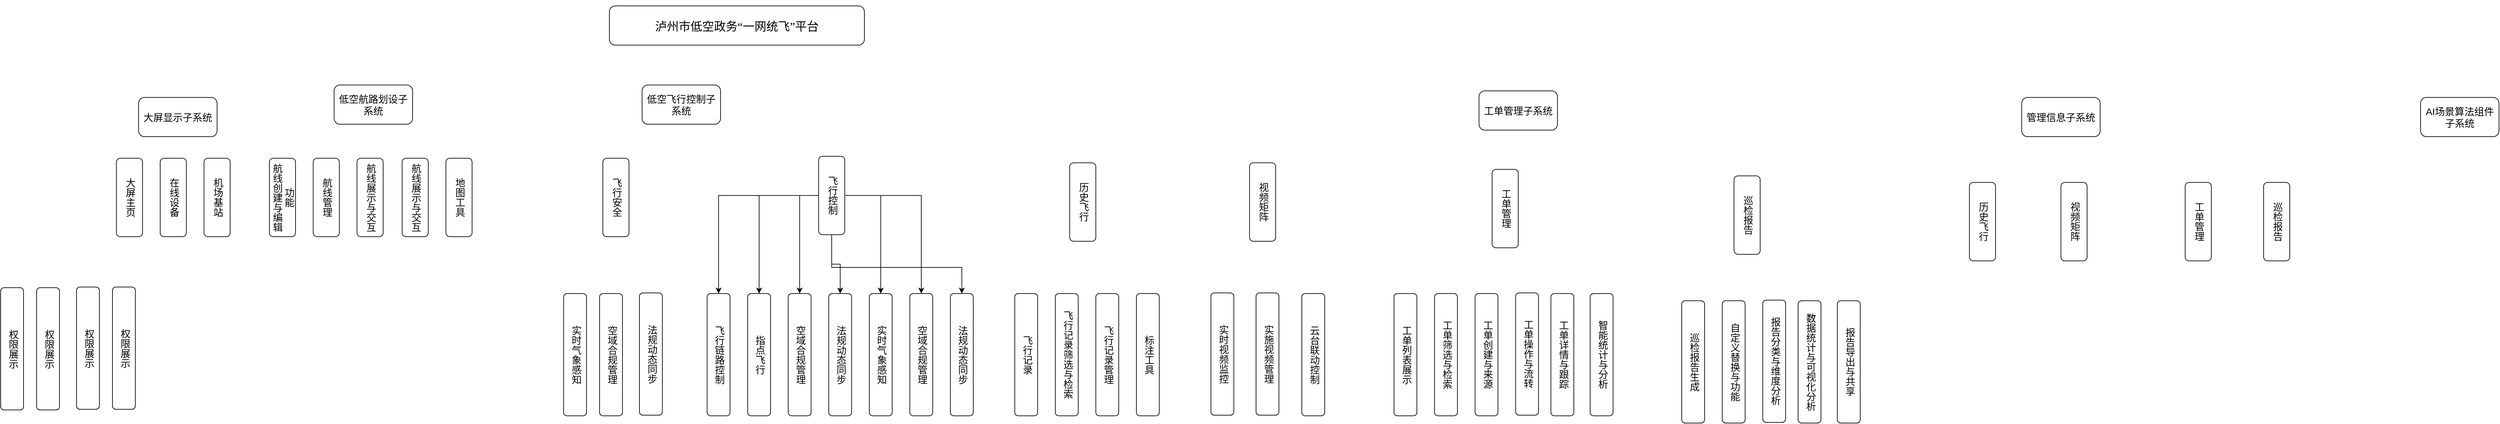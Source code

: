 <mxfile version="28.2.5">
  <diagram name="第 1 页" id="KLXsUkDyBYf1RGe1IkaH">
    <mxGraphModel dx="2440" dy="899" grid="1" gridSize="10" guides="1" tooltips="1" connect="1" arrows="1" fold="1" page="1" pageScale="1" pageWidth="827" pageHeight="1169" math="0" shadow="0">
      <root>
        <mxCell id="0" />
        <mxCell id="1" parent="0" />
        <mxCell id="CcnEAllUlsCNX368QIHx-1" value="&lt;p style=&quot;line-height: 35pt;&quot; align=&quot;center&quot; class=&quot;16&quot;&gt;&lt;span style=&quot;font-family: 方正小标宋简体;&quot;&gt;&lt;font style=&quot;font-size: 18px;&quot;&gt;&lt;font style=&quot;&quot; face=&quot;方正小标宋简体&quot;&gt;泸州市低空政务&lt;/font&gt;&lt;font style=&quot;&quot; face=&quot;方正小标宋简体&quot;&gt;“一网统飞”平台&lt;/font&gt;&lt;/font&gt;&lt;/span&gt;&lt;span style=&quot;mso-spacerun:&#39;yes&#39;;font-family:方正小标宋简体;mso-ascii-font-family:&#39;Times New Roman&#39;;&lt;br/&gt;mso-hansi-font-family:&#39;Times New Roman&#39;;mso-bidi-font-family:&#39;Times New Roman&#39;;font-size:24.0pt;&quot;&gt;&lt;/span&gt;&lt;/p&gt;" style="rounded=1;whiteSpace=wrap;html=1;" parent="1" vertex="1">
          <mxGeometry x="200" y="60" width="390" height="60" as="geometry" />
        </mxCell>
        <mxCell id="CcnEAllUlsCNX368QIHx-4" value="低空航路划设子系统" style="rounded=1;whiteSpace=wrap;html=1;fontSize=15;" parent="1" vertex="1">
          <mxGeometry x="-221" y="181" width="120" height="60" as="geometry" />
        </mxCell>
        <mxCell id="CcnEAllUlsCNX368QIHx-5" value="AI场景算法组件子系统" style="rounded=1;whiteSpace=wrap;html=1;fontSize=15;" parent="1" vertex="1">
          <mxGeometry x="2970" y="200" width="120" height="60" as="geometry" />
        </mxCell>
        <mxCell id="CcnEAllUlsCNX368QIHx-6" value="大屏显示子系统" style="rounded=1;whiteSpace=wrap;html=1;fontSize=15;" parent="1" vertex="1">
          <mxGeometry x="-520" y="200" width="120" height="60" as="geometry" />
        </mxCell>
        <mxCell id="CcnEAllUlsCNX368QIHx-8" value="管理信息子系统" style="rounded=1;whiteSpace=wrap;html=1;fontSize=15;" parent="1" vertex="1">
          <mxGeometry x="2360" y="200" width="120" height="60" as="geometry" />
        </mxCell>
        <mxCell id="CcnEAllUlsCNX368QIHx-9" value="工单管理子系统" style="rounded=1;whiteSpace=wrap;html=1;fontSize=15;" parent="1" vertex="1">
          <mxGeometry x="1530" y="190" width="120" height="60" as="geometry" />
        </mxCell>
        <mxCell id="CcnEAllUlsCNX368QIHx-10" value="低空飞行控制子系统" style="rounded=1;whiteSpace=wrap;html=1;fontSize=15;" parent="1" vertex="1">
          <mxGeometry x="250" y="181" width="120" height="60" as="geometry" />
        </mxCell>
        <mxCell id="CcnEAllUlsCNX368QIHx-11" value="大屏主页" style="rounded=1;whiteSpace=wrap;html=1;textDirection=vertical-lr;horizontal=1;fontSize=15;" parent="1" vertex="1">
          <mxGeometry x="-554" y="293" width="40" height="120" as="geometry" />
        </mxCell>
        <mxCell id="CcnEAllUlsCNX368QIHx-12" value="在线设备" style="rounded=1;whiteSpace=wrap;html=1;textDirection=vertical-lr;fontSize=15;" parent="1" vertex="1">
          <mxGeometry x="-487" y="293" width="40" height="120" as="geometry" />
        </mxCell>
        <mxCell id="CcnEAllUlsCNX368QIHx-13" value="机场基站" style="rounded=1;whiteSpace=wrap;html=1;textDirection=vertical-lr;fontSize=15;" parent="1" vertex="1">
          <mxGeometry x="-420" y="293" width="40" height="120" as="geometry" />
        </mxCell>
        <mxCell id="CcnEAllUlsCNX368QIHx-14" value="权限展示" style="rounded=1;whiteSpace=wrap;html=1;horizontal=1;textDirection=vertical-lr;fontSize=15;" parent="1" vertex="1">
          <mxGeometry x="-731" y="491" width="35" height="187" as="geometry" />
        </mxCell>
        <mxCell id="CcnEAllUlsCNX368QIHx-17" value="权限展示" style="rounded=1;whiteSpace=wrap;html=1;horizontal=1;textDirection=vertical-lr;fontSize=15;" parent="1" vertex="1">
          <mxGeometry x="-676" y="491" width="35" height="187" as="geometry" />
        </mxCell>
        <mxCell id="CcnEAllUlsCNX368QIHx-18" value="权限展示" style="rounded=1;whiteSpace=wrap;html=1;horizontal=1;textDirection=vertical-lr;fontSize=15;" parent="1" vertex="1">
          <mxGeometry x="-615" y="490" width="35" height="187" as="geometry" />
        </mxCell>
        <mxCell id="CcnEAllUlsCNX368QIHx-19" value="权限展示" style="rounded=1;whiteSpace=wrap;html=1;horizontal=1;textDirection=vertical-lr;fontSize=15;" parent="1" vertex="1">
          <mxGeometry x="-560" y="490" width="35" height="187" as="geometry" />
        </mxCell>
        <mxCell id="autR1kdCD4ZM4bkPJIN1-1" value="&lt;div data-page-id=&quot;Kqzgdmb4HoMSGUxfPz7cehnGnnb&quot; data-lark-html-role=&quot;root&quot; data-docx-has-block-data=&quot;false&quot;&gt;&lt;div class=&quot;old-record-id-Po8LdLrbCozgtJx34FqcgGBYnCf&quot;&gt;航线创建与编辑功能&lt;/div&gt;&lt;/div&gt;&lt;span data-lark-record-data=&quot;{&amp;quot;rootId&amp;quot;:&amp;quot;Kqzgdmb4HoMSGUxfPz7cehnGnnb&amp;quot;,&amp;quot;text&amp;quot;:{&amp;quot;initialAttributedTexts&amp;quot;:{&amp;quot;text&amp;quot;:{&amp;quot;0&amp;quot;:&amp;quot;航线创建与编辑功能&amp;quot;},&amp;quot;attribs&amp;quot;:{&amp;quot;0&amp;quot;:&amp;quot;*0*1+9&amp;quot;}},&amp;quot;apool&amp;quot;:{&amp;quot;numToAttrib&amp;quot;:{&amp;quot;0&amp;quot;:[&amp;quot;author&amp;quot;,&amp;quot;7065221839563358211&amp;quot;],&amp;quot;1&amp;quot;:[&amp;quot;bold&amp;quot;,&amp;quot;true&amp;quot;]},&amp;quot;nextNum&amp;quot;:2}},&amp;quot;type&amp;quot;:&amp;quot;text&amp;quot;,&amp;quot;referenceRecordMap&amp;quot;:{},&amp;quot;extra&amp;quot;:{&amp;quot;channel&amp;quot;:&amp;quot;saas&amp;quot;,&amp;quot;isEqualBlockSelection&amp;quot;:false,&amp;quot;pasteRandomId&amp;quot;:&amp;quot;1cc6d812-0947-45a8-a9b1-f2f0e86f2138&amp;quot;,&amp;quot;mention_page_title&amp;quot;:{},&amp;quot;external_mention_url&amp;quot;:{}},&amp;quot;isKeepQuoteContainer&amp;quot;:false,&amp;quot;isFromCode&amp;quot;:false,&amp;quot;selection&amp;quot;:[{&amp;quot;id&amp;quot;:120,&amp;quot;type&amp;quot;:&amp;quot;text&amp;quot;,&amp;quot;selection&amp;quot;:{&amp;quot;start&amp;quot;:2,&amp;quot;end&amp;quot;:11},&amp;quot;recordId&amp;quot;:&amp;quot;Po8LdLrbCozgtJx34FqcgGBYnCf&amp;quot;}],&amp;quot;payloadMap&amp;quot;:{},&amp;quot;isCut&amp;quot;:false}&quot; data-lark-record-format=&quot;docx/text&quot; class=&quot;lark-record-clipboard&quot;&gt;&lt;/span&gt;" style="rounded=1;whiteSpace=wrap;html=1;textDirection=vertical-lr;horizontal=1;fontStyle=0;align=center;verticalAlign=middle;fontSize=15;" parent="1" vertex="1">
          <mxGeometry x="-320" y="293" width="40" height="120" as="geometry" />
        </mxCell>
        <mxCell id="autR1kdCD4ZM4bkPJIN1-2" value="&lt;div data-page-id=&quot;Kqzgdmb4HoMSGUxfPz7cehnGnnb&quot; data-lark-html-role=&quot;root&quot; data-docx-has-block-data=&quot;false&quot;&gt;&lt;div class=&quot;old-record-id-TfkDdrhNBo0OolxgG6KcHpkzn7e&quot;&gt;航线管理&lt;/div&gt;&lt;/div&gt;&lt;span data-lark-record-data=&quot;{&amp;quot;rootId&amp;quot;:&amp;quot;Kqzgdmb4HoMSGUxfPz7cehnGnnb&amp;quot;,&amp;quot;text&amp;quot;:{&amp;quot;initialAttributedTexts&amp;quot;:{&amp;quot;text&amp;quot;:{&amp;quot;0&amp;quot;:&amp;quot;航线管理&amp;quot;},&amp;quot;attribs&amp;quot;:{&amp;quot;0&amp;quot;:&amp;quot;*0*1+4&amp;quot;}},&amp;quot;apool&amp;quot;:{&amp;quot;numToAttrib&amp;quot;:{&amp;quot;0&amp;quot;:[&amp;quot;author&amp;quot;,&amp;quot;7065221839563358211&amp;quot;],&amp;quot;1&amp;quot;:[&amp;quot;bold&amp;quot;,&amp;quot;true&amp;quot;]},&amp;quot;nextNum&amp;quot;:2}},&amp;quot;type&amp;quot;:&amp;quot;text&amp;quot;,&amp;quot;referenceRecordMap&amp;quot;:{},&amp;quot;extra&amp;quot;:{&amp;quot;channel&amp;quot;:&amp;quot;saas&amp;quot;,&amp;quot;isEqualBlockSelection&amp;quot;:false,&amp;quot;pasteRandomId&amp;quot;:&amp;quot;c4b3756e-fced-46c2-a57d-2c074daa4cf0&amp;quot;,&amp;quot;mention_page_title&amp;quot;:{},&amp;quot;external_mention_url&amp;quot;:{}},&amp;quot;isKeepQuoteContainer&amp;quot;:false,&amp;quot;isFromCode&amp;quot;:false,&amp;quot;selection&amp;quot;:[{&amp;quot;id&amp;quot;:124,&amp;quot;type&amp;quot;:&amp;quot;text&amp;quot;,&amp;quot;selection&amp;quot;:{&amp;quot;start&amp;quot;:2,&amp;quot;end&amp;quot;:6},&amp;quot;recordId&amp;quot;:&amp;quot;TfkDdrhNBo0OolxgG6KcHpkzn7e&amp;quot;}],&amp;quot;payloadMap&amp;quot;:{},&amp;quot;isCut&amp;quot;:false}&quot; data-lark-record-format=&quot;docx/text&quot; class=&quot;lark-record-clipboard&quot;&gt;&lt;/span&gt;" style="rounded=1;whiteSpace=wrap;html=1;textDirection=vertical-lr;fontStyle=0;align=center;verticalAlign=middle;fontSize=15;" parent="1" vertex="1">
          <mxGeometry x="-253" y="293" width="40" height="120" as="geometry" />
        </mxCell>
        <mxCell id="autR1kdCD4ZM4bkPJIN1-3" value="&lt;div data-page-id=&quot;Kqzgdmb4HoMSGUxfPz7cehnGnnb&quot; data-lark-html-role=&quot;root&quot; data-docx-has-block-data=&quot;false&quot;&gt;&lt;div class=&quot;old-record-id-TAzedYTR2oLAXGxL9yZcuPr9nnh&quot;&gt;航线展示与交互&lt;/div&gt;&lt;/div&gt;&lt;span data-lark-record-data=&quot;{&amp;quot;rootId&amp;quot;:&amp;quot;Kqzgdmb4HoMSGUxfPz7cehnGnnb&amp;quot;,&amp;quot;text&amp;quot;:{&amp;quot;initialAttributedTexts&amp;quot;:{&amp;quot;text&amp;quot;:{&amp;quot;0&amp;quot;:&amp;quot;航线展示与交互&amp;quot;},&amp;quot;attribs&amp;quot;:{&amp;quot;0&amp;quot;:&amp;quot;*0*1+7&amp;quot;}},&amp;quot;apool&amp;quot;:{&amp;quot;numToAttrib&amp;quot;:{&amp;quot;0&amp;quot;:[&amp;quot;author&amp;quot;,&amp;quot;7065221839563358211&amp;quot;],&amp;quot;1&amp;quot;:[&amp;quot;bold&amp;quot;,&amp;quot;true&amp;quot;]},&amp;quot;nextNum&amp;quot;:2}},&amp;quot;type&amp;quot;:&amp;quot;text&amp;quot;,&amp;quot;referenceRecordMap&amp;quot;:{},&amp;quot;extra&amp;quot;:{&amp;quot;channel&amp;quot;:&amp;quot;saas&amp;quot;,&amp;quot;isEqualBlockSelection&amp;quot;:false,&amp;quot;pasteRandomId&amp;quot;:&amp;quot;98eb259d-1737-4a3c-9f6b-d7a9e5ee8864&amp;quot;,&amp;quot;mention_page_title&amp;quot;:{},&amp;quot;external_mention_url&amp;quot;:{}},&amp;quot;isKeepQuoteContainer&amp;quot;:false,&amp;quot;isFromCode&amp;quot;:false,&amp;quot;selection&amp;quot;:[{&amp;quot;id&amp;quot;:127,&amp;quot;type&amp;quot;:&amp;quot;text&amp;quot;,&amp;quot;selection&amp;quot;:{&amp;quot;start&amp;quot;:2,&amp;quot;end&amp;quot;:9},&amp;quot;recordId&amp;quot;:&amp;quot;TAzedYTR2oLAXGxL9yZcuPr9nnh&amp;quot;}],&amp;quot;payloadMap&amp;quot;:{},&amp;quot;isCut&amp;quot;:false}&quot; data-lark-record-format=&quot;docx/text&quot; class=&quot;lark-record-clipboard&quot;&gt;&lt;/span&gt;" style="rounded=1;whiteSpace=wrap;html=1;textDirection=vertical-lr;fontStyle=0;align=center;verticalAlign=middle;fontSize=15;" parent="1" vertex="1">
          <mxGeometry x="-186" y="293" width="40" height="120" as="geometry" />
        </mxCell>
        <mxCell id="autR1kdCD4ZM4bkPJIN1-4" value="&lt;div data-page-id=&quot;Kqzgdmb4HoMSGUxfPz7cehnGnnb&quot; data-lark-html-role=&quot;root&quot; data-docx-has-block-data=&quot;false&quot;&gt;&lt;div class=&quot;old-record-id-TAzedYTR2oLAXGxL9yZcuPr9nnh&quot;&gt;航线展示与交互&lt;/div&gt;&lt;/div&gt;&lt;span data-lark-record-data=&quot;{&amp;quot;rootId&amp;quot;:&amp;quot;Kqzgdmb4HoMSGUxfPz7cehnGnnb&amp;quot;,&amp;quot;text&amp;quot;:{&amp;quot;initialAttributedTexts&amp;quot;:{&amp;quot;text&amp;quot;:{&amp;quot;0&amp;quot;:&amp;quot;航线展示与交互&amp;quot;},&amp;quot;attribs&amp;quot;:{&amp;quot;0&amp;quot;:&amp;quot;*0*1+7&amp;quot;}},&amp;quot;apool&amp;quot;:{&amp;quot;numToAttrib&amp;quot;:{&amp;quot;0&amp;quot;:[&amp;quot;author&amp;quot;,&amp;quot;7065221839563358211&amp;quot;],&amp;quot;1&amp;quot;:[&amp;quot;bold&amp;quot;,&amp;quot;true&amp;quot;]},&amp;quot;nextNum&amp;quot;:2}},&amp;quot;type&amp;quot;:&amp;quot;text&amp;quot;,&amp;quot;referenceRecordMap&amp;quot;:{},&amp;quot;extra&amp;quot;:{&amp;quot;channel&amp;quot;:&amp;quot;saas&amp;quot;,&amp;quot;isEqualBlockSelection&amp;quot;:false,&amp;quot;pasteRandomId&amp;quot;:&amp;quot;98eb259d-1737-4a3c-9f6b-d7a9e5ee8864&amp;quot;,&amp;quot;mention_page_title&amp;quot;:{},&amp;quot;external_mention_url&amp;quot;:{}},&amp;quot;isKeepQuoteContainer&amp;quot;:false,&amp;quot;isFromCode&amp;quot;:false,&amp;quot;selection&amp;quot;:[{&amp;quot;id&amp;quot;:127,&amp;quot;type&amp;quot;:&amp;quot;text&amp;quot;,&amp;quot;selection&amp;quot;:{&amp;quot;start&amp;quot;:2,&amp;quot;end&amp;quot;:9},&amp;quot;recordId&amp;quot;:&amp;quot;TAzedYTR2oLAXGxL9yZcuPr9nnh&amp;quot;}],&amp;quot;payloadMap&amp;quot;:{},&amp;quot;isCut&amp;quot;:false}&quot; data-lark-record-format=&quot;docx/text&quot; class=&quot;lark-record-clipboard&quot;&gt;&lt;/span&gt;" style="rounded=1;whiteSpace=wrap;html=1;textDirection=vertical-lr;fontStyle=0;align=center;verticalAlign=middle;fontSize=15;" parent="1" vertex="1">
          <mxGeometry x="-117" y="293" width="40" height="120" as="geometry" />
        </mxCell>
        <mxCell id="autR1kdCD4ZM4bkPJIN1-5" value="&lt;div data-page-id=&quot;Kqzgdmb4HoMSGUxfPz7cehnGnnb&quot; data-lark-html-role=&quot;root&quot; data-docx-has-block-data=&quot;false&quot;&gt;&lt;div class=&quot;old-record-id-TfkDdrhNBo0OolxgG6KcHpkzn7e&quot;&gt;地图工具&lt;/div&gt;&lt;/div&gt;&lt;span data-lark-record-data=&quot;{&amp;quot;rootId&amp;quot;:&amp;quot;Kqzgdmb4HoMSGUxfPz7cehnGnnb&amp;quot;,&amp;quot;text&amp;quot;:{&amp;quot;initialAttributedTexts&amp;quot;:{&amp;quot;text&amp;quot;:{&amp;quot;0&amp;quot;:&amp;quot;航线管理&amp;quot;},&amp;quot;attribs&amp;quot;:{&amp;quot;0&amp;quot;:&amp;quot;*0*1+4&amp;quot;}},&amp;quot;apool&amp;quot;:{&amp;quot;numToAttrib&amp;quot;:{&amp;quot;0&amp;quot;:[&amp;quot;author&amp;quot;,&amp;quot;7065221839563358211&amp;quot;],&amp;quot;1&amp;quot;:[&amp;quot;bold&amp;quot;,&amp;quot;true&amp;quot;]},&amp;quot;nextNum&amp;quot;:2}},&amp;quot;type&amp;quot;:&amp;quot;text&amp;quot;,&amp;quot;referenceRecordMap&amp;quot;:{},&amp;quot;extra&amp;quot;:{&amp;quot;channel&amp;quot;:&amp;quot;saas&amp;quot;,&amp;quot;isEqualBlockSelection&amp;quot;:false,&amp;quot;pasteRandomId&amp;quot;:&amp;quot;c4b3756e-fced-46c2-a57d-2c074daa4cf0&amp;quot;,&amp;quot;mention_page_title&amp;quot;:{},&amp;quot;external_mention_url&amp;quot;:{}},&amp;quot;isKeepQuoteContainer&amp;quot;:false,&amp;quot;isFromCode&amp;quot;:false,&amp;quot;selection&amp;quot;:[{&amp;quot;id&amp;quot;:124,&amp;quot;type&amp;quot;:&amp;quot;text&amp;quot;,&amp;quot;selection&amp;quot;:{&amp;quot;start&amp;quot;:2,&amp;quot;end&amp;quot;:6},&amp;quot;recordId&amp;quot;:&amp;quot;TfkDdrhNBo0OolxgG6KcHpkzn7e&amp;quot;}],&amp;quot;payloadMap&amp;quot;:{},&amp;quot;isCut&amp;quot;:false}&quot; data-lark-record-format=&quot;docx/text&quot; class=&quot;lark-record-clipboard&quot;&gt;&lt;/span&gt;" style="rounded=1;whiteSpace=wrap;html=1;textDirection=vertical-lr;fontStyle=0;align=center;verticalAlign=middle;fontSize=15;" parent="1" vertex="1">
          <mxGeometry x="-50" y="293" width="40" height="120" as="geometry" />
        </mxCell>
        <mxCell id="autR1kdCD4ZM4bkPJIN1-6" value="&lt;div data-page-id=&quot;Kqzgdmb4HoMSGUxfPz7cehnGnnb&quot; data-lark-html-role=&quot;root&quot; data-docx-has-block-data=&quot;false&quot;&gt;&lt;div class=&quot;old-record-id-Po8LdLrbCozgtJx34FqcgGBYnCf&quot;&gt;飞行安全&lt;/div&gt;&lt;/div&gt;&lt;span data-lark-record-data=&quot;{&amp;quot;rootId&amp;quot;:&amp;quot;Kqzgdmb4HoMSGUxfPz7cehnGnnb&amp;quot;,&amp;quot;text&amp;quot;:{&amp;quot;initialAttributedTexts&amp;quot;:{&amp;quot;text&amp;quot;:{&amp;quot;0&amp;quot;:&amp;quot;航线创建与编辑功能&amp;quot;},&amp;quot;attribs&amp;quot;:{&amp;quot;0&amp;quot;:&amp;quot;*0*1+9&amp;quot;}},&amp;quot;apool&amp;quot;:{&amp;quot;numToAttrib&amp;quot;:{&amp;quot;0&amp;quot;:[&amp;quot;author&amp;quot;,&amp;quot;7065221839563358211&amp;quot;],&amp;quot;1&amp;quot;:[&amp;quot;bold&amp;quot;,&amp;quot;true&amp;quot;]},&amp;quot;nextNum&amp;quot;:2}},&amp;quot;type&amp;quot;:&amp;quot;text&amp;quot;,&amp;quot;referenceRecordMap&amp;quot;:{},&amp;quot;extra&amp;quot;:{&amp;quot;channel&amp;quot;:&amp;quot;saas&amp;quot;,&amp;quot;isEqualBlockSelection&amp;quot;:false,&amp;quot;pasteRandomId&amp;quot;:&amp;quot;1cc6d812-0947-45a8-a9b1-f2f0e86f2138&amp;quot;,&amp;quot;mention_page_title&amp;quot;:{},&amp;quot;external_mention_url&amp;quot;:{}},&amp;quot;isKeepQuoteContainer&amp;quot;:false,&amp;quot;isFromCode&amp;quot;:false,&amp;quot;selection&amp;quot;:[{&amp;quot;id&amp;quot;:120,&amp;quot;type&amp;quot;:&amp;quot;text&amp;quot;,&amp;quot;selection&amp;quot;:{&amp;quot;start&amp;quot;:2,&amp;quot;end&amp;quot;:11},&amp;quot;recordId&amp;quot;:&amp;quot;Po8LdLrbCozgtJx34FqcgGBYnCf&amp;quot;}],&amp;quot;payloadMap&amp;quot;:{},&amp;quot;isCut&amp;quot;:false}&quot; data-lark-record-format=&quot;docx/text&quot; class=&quot;lark-record-clipboard&quot;&gt;&lt;/span&gt;" style="rounded=1;whiteSpace=wrap;html=1;textDirection=vertical-lr;horizontal=1;fontStyle=0;align=center;verticalAlign=middle;fontSize=15;" parent="1" vertex="1">
          <mxGeometry x="190" y="293" width="40" height="120" as="geometry" />
        </mxCell>
        <mxCell id="Ach8vEFusjCiu4SRnwiI-1" style="edgeStyle=orthogonalEdgeStyle;rounded=0;orthogonalLoop=1;jettySize=auto;html=1;entryX=0.5;entryY=0;entryDx=0;entryDy=0;fontSize=15;" edge="1" parent="1" source="autR1kdCD4ZM4bkPJIN1-7" target="autR1kdCD4ZM4bkPJIN1-14">
          <mxGeometry relative="1" as="geometry" />
        </mxCell>
        <mxCell id="Ach8vEFusjCiu4SRnwiI-2" style="edgeStyle=orthogonalEdgeStyle;rounded=0;orthogonalLoop=1;jettySize=auto;html=1;entryX=0.5;entryY=0;entryDx=0;entryDy=0;fontSize=15;" edge="1" parent="1" source="autR1kdCD4ZM4bkPJIN1-7" target="autR1kdCD4ZM4bkPJIN1-15">
          <mxGeometry relative="1" as="geometry" />
        </mxCell>
        <mxCell id="Ach8vEFusjCiu4SRnwiI-3" style="edgeStyle=orthogonalEdgeStyle;rounded=0;orthogonalLoop=1;jettySize=auto;html=1;entryX=0.5;entryY=0;entryDx=0;entryDy=0;fontSize=15;" edge="1" parent="1" source="autR1kdCD4ZM4bkPJIN1-7" target="autR1kdCD4ZM4bkPJIN1-16">
          <mxGeometry relative="1" as="geometry" />
        </mxCell>
        <mxCell id="Ach8vEFusjCiu4SRnwiI-4" style="edgeStyle=orthogonalEdgeStyle;rounded=0;orthogonalLoop=1;jettySize=auto;html=1;fontSize=15;" edge="1" parent="1" source="autR1kdCD4ZM4bkPJIN1-7" target="autR1kdCD4ZM4bkPJIN1-17">
          <mxGeometry relative="1" as="geometry" />
        </mxCell>
        <mxCell id="Ach8vEFusjCiu4SRnwiI-5" style="edgeStyle=orthogonalEdgeStyle;rounded=0;orthogonalLoop=1;jettySize=auto;html=1;fontSize=15;" edge="1" parent="1" source="autR1kdCD4ZM4bkPJIN1-7" target="autR1kdCD4ZM4bkPJIN1-18">
          <mxGeometry relative="1" as="geometry" />
        </mxCell>
        <mxCell id="Ach8vEFusjCiu4SRnwiI-6" style="edgeStyle=orthogonalEdgeStyle;rounded=0;orthogonalLoop=1;jettySize=auto;html=1;entryX=0.5;entryY=0;entryDx=0;entryDy=0;fontSize=15;" edge="1" parent="1" source="autR1kdCD4ZM4bkPJIN1-7" target="autR1kdCD4ZM4bkPJIN1-19">
          <mxGeometry relative="1" as="geometry" />
        </mxCell>
        <mxCell id="Ach8vEFusjCiu4SRnwiI-7" style="edgeStyle=orthogonalEdgeStyle;rounded=0;orthogonalLoop=1;jettySize=auto;html=1;entryX=0.5;entryY=0;entryDx=0;entryDy=0;fontSize=15;" edge="1" parent="1" target="autR1kdCD4ZM4bkPJIN1-20">
          <mxGeometry relative="1" as="geometry">
            <mxPoint x="540" y="410" as="sourcePoint" />
            <Array as="points">
              <mxPoint x="540" y="460" />
              <mxPoint x="739" y="460" />
            </Array>
          </mxGeometry>
        </mxCell>
        <mxCell id="autR1kdCD4ZM4bkPJIN1-7" value="&lt;div data-page-id=&quot;Kqzgdmb4HoMSGUxfPz7cehnGnnb&quot; data-lark-html-role=&quot;root&quot; data-docx-has-block-data=&quot;false&quot;&gt;&lt;div class=&quot;old-record-id-TfkDdrhNBo0OolxgG6KcHpkzn7e&quot;&gt;飞行控制&lt;/div&gt;&lt;/div&gt;&lt;span data-lark-record-data=&quot;{&amp;quot;rootId&amp;quot;:&amp;quot;Kqzgdmb4HoMSGUxfPz7cehnGnnb&amp;quot;,&amp;quot;text&amp;quot;:{&amp;quot;initialAttributedTexts&amp;quot;:{&amp;quot;text&amp;quot;:{&amp;quot;0&amp;quot;:&amp;quot;航线管理&amp;quot;},&amp;quot;attribs&amp;quot;:{&amp;quot;0&amp;quot;:&amp;quot;*0*1+4&amp;quot;}},&amp;quot;apool&amp;quot;:{&amp;quot;numToAttrib&amp;quot;:{&amp;quot;0&amp;quot;:[&amp;quot;author&amp;quot;,&amp;quot;7065221839563358211&amp;quot;],&amp;quot;1&amp;quot;:[&amp;quot;bold&amp;quot;,&amp;quot;true&amp;quot;]},&amp;quot;nextNum&amp;quot;:2}},&amp;quot;type&amp;quot;:&amp;quot;text&amp;quot;,&amp;quot;referenceRecordMap&amp;quot;:{},&amp;quot;extra&amp;quot;:{&amp;quot;channel&amp;quot;:&amp;quot;saas&amp;quot;,&amp;quot;isEqualBlockSelection&amp;quot;:false,&amp;quot;pasteRandomId&amp;quot;:&amp;quot;c4b3756e-fced-46c2-a57d-2c074daa4cf0&amp;quot;,&amp;quot;mention_page_title&amp;quot;:{},&amp;quot;external_mention_url&amp;quot;:{}},&amp;quot;isKeepQuoteContainer&amp;quot;:false,&amp;quot;isFromCode&amp;quot;:false,&amp;quot;selection&amp;quot;:[{&amp;quot;id&amp;quot;:124,&amp;quot;type&amp;quot;:&amp;quot;text&amp;quot;,&amp;quot;selection&amp;quot;:{&amp;quot;start&amp;quot;:2,&amp;quot;end&amp;quot;:6},&amp;quot;recordId&amp;quot;:&amp;quot;TfkDdrhNBo0OolxgG6KcHpkzn7e&amp;quot;}],&amp;quot;payloadMap&amp;quot;:{},&amp;quot;isCut&amp;quot;:false}&quot; data-lark-record-format=&quot;docx/text&quot; class=&quot;lark-record-clipboard&quot;&gt;&lt;/span&gt;" style="rounded=1;whiteSpace=wrap;html=1;textDirection=vertical-lr;fontStyle=0;align=center;verticalAlign=middle;fontSize=15;" parent="1" vertex="1">
          <mxGeometry x="520" y="290" width="40" height="120" as="geometry" />
        </mxCell>
        <mxCell id="autR1kdCD4ZM4bkPJIN1-8" value="&lt;div data-page-id=&quot;Kqzgdmb4HoMSGUxfPz7cehnGnnb&quot; data-lark-html-role=&quot;root&quot; data-docx-has-block-data=&quot;false&quot;&gt;&lt;div class=&quot;old-record-id-TAzedYTR2oLAXGxL9yZcuPr9nnh&quot;&gt;历史飞行&lt;/div&gt;&lt;/div&gt;&lt;span data-lark-record-data=&quot;{&amp;quot;rootId&amp;quot;:&amp;quot;Kqzgdmb4HoMSGUxfPz7cehnGnnb&amp;quot;,&amp;quot;text&amp;quot;:{&amp;quot;initialAttributedTexts&amp;quot;:{&amp;quot;text&amp;quot;:{&amp;quot;0&amp;quot;:&amp;quot;航线展示与交互&amp;quot;},&amp;quot;attribs&amp;quot;:{&amp;quot;0&amp;quot;:&amp;quot;*0*1+7&amp;quot;}},&amp;quot;apool&amp;quot;:{&amp;quot;numToAttrib&amp;quot;:{&amp;quot;0&amp;quot;:[&amp;quot;author&amp;quot;,&amp;quot;7065221839563358211&amp;quot;],&amp;quot;1&amp;quot;:[&amp;quot;bold&amp;quot;,&amp;quot;true&amp;quot;]},&amp;quot;nextNum&amp;quot;:2}},&amp;quot;type&amp;quot;:&amp;quot;text&amp;quot;,&amp;quot;referenceRecordMap&amp;quot;:{},&amp;quot;extra&amp;quot;:{&amp;quot;channel&amp;quot;:&amp;quot;saas&amp;quot;,&amp;quot;isEqualBlockSelection&amp;quot;:false,&amp;quot;pasteRandomId&amp;quot;:&amp;quot;98eb259d-1737-4a3c-9f6b-d7a9e5ee8864&amp;quot;,&amp;quot;mention_page_title&amp;quot;:{},&amp;quot;external_mention_url&amp;quot;:{}},&amp;quot;isKeepQuoteContainer&amp;quot;:false,&amp;quot;isFromCode&amp;quot;:false,&amp;quot;selection&amp;quot;:[{&amp;quot;id&amp;quot;:127,&amp;quot;type&amp;quot;:&amp;quot;text&amp;quot;,&amp;quot;selection&amp;quot;:{&amp;quot;start&amp;quot;:2,&amp;quot;end&amp;quot;:9},&amp;quot;recordId&amp;quot;:&amp;quot;TAzedYTR2oLAXGxL9yZcuPr9nnh&amp;quot;}],&amp;quot;payloadMap&amp;quot;:{},&amp;quot;isCut&amp;quot;:false}&quot; data-lark-record-format=&quot;docx/text&quot; class=&quot;lark-record-clipboard&quot;&gt;&lt;/span&gt;" style="rounded=1;whiteSpace=wrap;html=1;textDirection=vertical-lr;fontStyle=0;align=center;verticalAlign=middle;fontSize=15;" parent="1" vertex="1">
          <mxGeometry x="904" y="300" width="40" height="120" as="geometry" />
        </mxCell>
        <mxCell id="autR1kdCD4ZM4bkPJIN1-9" value="&lt;div data-page-id=&quot;Kqzgdmb4HoMSGUxfPz7cehnGnnb&quot; data-lark-html-role=&quot;root&quot; data-docx-has-block-data=&quot;false&quot;&gt;&lt;div class=&quot;old-record-id-TAzedYTR2oLAXGxL9yZcuPr9nnh&quot;&gt;视频矩阵&lt;/div&gt;&lt;/div&gt;&lt;span data-lark-record-data=&quot;{&amp;quot;rootId&amp;quot;:&amp;quot;Kqzgdmb4HoMSGUxfPz7cehnGnnb&amp;quot;,&amp;quot;text&amp;quot;:{&amp;quot;initialAttributedTexts&amp;quot;:{&amp;quot;text&amp;quot;:{&amp;quot;0&amp;quot;:&amp;quot;航线展示与交互&amp;quot;},&amp;quot;attribs&amp;quot;:{&amp;quot;0&amp;quot;:&amp;quot;*0*1+7&amp;quot;}},&amp;quot;apool&amp;quot;:{&amp;quot;numToAttrib&amp;quot;:{&amp;quot;0&amp;quot;:[&amp;quot;author&amp;quot;,&amp;quot;7065221839563358211&amp;quot;],&amp;quot;1&amp;quot;:[&amp;quot;bold&amp;quot;,&amp;quot;true&amp;quot;]},&amp;quot;nextNum&amp;quot;:2}},&amp;quot;type&amp;quot;:&amp;quot;text&amp;quot;,&amp;quot;referenceRecordMap&amp;quot;:{},&amp;quot;extra&amp;quot;:{&amp;quot;channel&amp;quot;:&amp;quot;saas&amp;quot;,&amp;quot;isEqualBlockSelection&amp;quot;:false,&amp;quot;pasteRandomId&amp;quot;:&amp;quot;98eb259d-1737-4a3c-9f6b-d7a9e5ee8864&amp;quot;,&amp;quot;mention_page_title&amp;quot;:{},&amp;quot;external_mention_url&amp;quot;:{}},&amp;quot;isKeepQuoteContainer&amp;quot;:false,&amp;quot;isFromCode&amp;quot;:false,&amp;quot;selection&amp;quot;:[{&amp;quot;id&amp;quot;:127,&amp;quot;type&amp;quot;:&amp;quot;text&amp;quot;,&amp;quot;selection&amp;quot;:{&amp;quot;start&amp;quot;:2,&amp;quot;end&amp;quot;:9},&amp;quot;recordId&amp;quot;:&amp;quot;TAzedYTR2oLAXGxL9yZcuPr9nnh&amp;quot;}],&amp;quot;payloadMap&amp;quot;:{},&amp;quot;isCut&amp;quot;:false}&quot; data-lark-record-format=&quot;docx/text&quot; class=&quot;lark-record-clipboard&quot;&gt;&lt;/span&gt;" style="rounded=1;whiteSpace=wrap;html=1;textDirection=vertical-lr;fontStyle=0;align=center;verticalAlign=middle;fontSize=15;" parent="1" vertex="1">
          <mxGeometry x="1179" y="300" width="40" height="120" as="geometry" />
        </mxCell>
        <mxCell id="autR1kdCD4ZM4bkPJIN1-11" value="实时气象感知" style="rounded=1;whiteSpace=wrap;html=1;horizontal=1;textDirection=vertical-lr;fontSize=15;" parent="1" vertex="1">
          <mxGeometry x="130" y="500" width="35" height="187" as="geometry" />
        </mxCell>
        <mxCell id="autR1kdCD4ZM4bkPJIN1-12" value="空域合规管理" style="rounded=1;whiteSpace=wrap;html=1;horizontal=1;textDirection=vertical-lr;fontSize=15;" parent="1" vertex="1">
          <mxGeometry x="185" y="500" width="35" height="187" as="geometry" />
        </mxCell>
        <mxCell id="autR1kdCD4ZM4bkPJIN1-13" value="法规动态同步" style="rounded=1;whiteSpace=wrap;html=1;horizontal=1;textDirection=vertical-lr;fontSize=15;" parent="1" vertex="1">
          <mxGeometry x="246" y="499" width="35" height="187" as="geometry" />
        </mxCell>
        <mxCell id="autR1kdCD4ZM4bkPJIN1-14" value="飞行链路控制" style="rounded=1;whiteSpace=wrap;html=1;horizontal=1;textDirection=vertical-lr;fontSize=15;" parent="1" vertex="1">
          <mxGeometry x="349.5" y="500" width="35" height="187" as="geometry" />
        </mxCell>
        <mxCell id="autR1kdCD4ZM4bkPJIN1-15" value="指点飞行" style="rounded=1;whiteSpace=wrap;html=1;horizontal=1;textDirection=vertical-lr;fontSize=15;" parent="1" vertex="1">
          <mxGeometry x="411.5" y="500" width="35" height="187" as="geometry" />
        </mxCell>
        <mxCell id="autR1kdCD4ZM4bkPJIN1-16" value="空域合规管理" style="rounded=1;whiteSpace=wrap;html=1;horizontal=1;textDirection=vertical-lr;fontSize=15;" parent="1" vertex="1">
          <mxGeometry x="473.5" y="500" width="35" height="187" as="geometry" />
        </mxCell>
        <mxCell id="autR1kdCD4ZM4bkPJIN1-17" value="法规动态同步" style="rounded=1;whiteSpace=wrap;html=1;horizontal=1;textDirection=vertical-lr;fontSize=15;" parent="1" vertex="1">
          <mxGeometry x="535.5" y="500" width="35" height="187" as="geometry" />
        </mxCell>
        <mxCell id="autR1kdCD4ZM4bkPJIN1-18" value="实时气象感知" style="rounded=1;whiteSpace=wrap;html=1;horizontal=1;textDirection=vertical-lr;fontSize=15;" parent="1" vertex="1">
          <mxGeometry x="597.5" y="500" width="35" height="187" as="geometry" />
        </mxCell>
        <mxCell id="autR1kdCD4ZM4bkPJIN1-19" value="空域合规管理" style="rounded=1;whiteSpace=wrap;html=1;horizontal=1;textDirection=vertical-lr;fontSize=15;" parent="1" vertex="1">
          <mxGeometry x="659.5" y="500" width="35" height="187" as="geometry" />
        </mxCell>
        <mxCell id="autR1kdCD4ZM4bkPJIN1-20" value="法规动态同步" style="rounded=1;whiteSpace=wrap;html=1;horizontal=1;textDirection=vertical-lr;fontSize=15;" parent="1" vertex="1">
          <mxGeometry x="721.5" y="500" width="35" height="187" as="geometry" />
        </mxCell>
        <mxCell id="Ach8vEFusjCiu4SRnwiI-8" value="飞行记录" style="rounded=1;whiteSpace=wrap;html=1;horizontal=1;textDirection=vertical-lr;fontSize=15;" vertex="1" parent="1">
          <mxGeometry x="820" y="500" width="35" height="187" as="geometry" />
        </mxCell>
        <mxCell id="Ach8vEFusjCiu4SRnwiI-9" value="飞行记录筛选与检索" style="rounded=1;whiteSpace=wrap;html=1;horizontal=1;textDirection=vertical-lr;fontSize=15;" vertex="1" parent="1">
          <mxGeometry x="882" y="500" width="35" height="187" as="geometry" />
        </mxCell>
        <mxCell id="Ach8vEFusjCiu4SRnwiI-10" value="飞行记录管理" style="rounded=1;whiteSpace=wrap;html=1;horizontal=1;textDirection=vertical-lr;fontSize=15;" vertex="1" parent="1">
          <mxGeometry x="944" y="500" width="35" height="187" as="geometry" />
        </mxCell>
        <mxCell id="Ach8vEFusjCiu4SRnwiI-11" value="标注工具" style="rounded=1;whiteSpace=wrap;html=1;horizontal=1;textDirection=vertical-lr;fontSize=15;" vertex="1" parent="1">
          <mxGeometry x="1006" y="500" width="35" height="187" as="geometry" />
        </mxCell>
        <mxCell id="Ach8vEFusjCiu4SRnwiI-12" value="实时视频监控" style="rounded=1;whiteSpace=wrap;html=1;horizontal=1;textDirection=vertical-lr;fontSize=15;" vertex="1" parent="1">
          <mxGeometry x="1120" y="499" width="35" height="187" as="geometry" />
        </mxCell>
        <mxCell id="Ach8vEFusjCiu4SRnwiI-13" value="实施视频管理" style="rounded=1;whiteSpace=wrap;html=1;horizontal=1;textDirection=vertical-lr;fontSize=15;" vertex="1" parent="1">
          <mxGeometry x="1189" y="499" width="35" height="187" as="geometry" />
        </mxCell>
        <mxCell id="Ach8vEFusjCiu4SRnwiI-14" value="云台联动控制" style="rounded=1;whiteSpace=wrap;html=1;horizontal=1;textDirection=vertical-lr;fontSize=15;" vertex="1" parent="1">
          <mxGeometry x="1259" y="500" width="35" height="187" as="geometry" />
        </mxCell>
        <mxCell id="Ach8vEFusjCiu4SRnwiI-15" value="工单管理" style="rounded=1;whiteSpace=wrap;html=1;textDirection=vertical-lr;fontStyle=0;align=center;verticalAlign=middle;fontSize=15;" vertex="1" parent="1">
          <mxGeometry x="1550" y="310" width="40" height="120" as="geometry" />
        </mxCell>
        <mxCell id="Ach8vEFusjCiu4SRnwiI-16" value="&lt;div data-page-id=&quot;Kqzgdmb4HoMSGUxfPz7cehnGnnb&quot; data-lark-html-role=&quot;root&quot; data-docx-has-block-data=&quot;false&quot;&gt;&lt;div class=&quot;old-record-id-TAzedYTR2oLAXGxL9yZcuPr9nnh&quot;&gt;巡检报告&lt;/div&gt;&lt;/div&gt;&lt;span data-lark-record-data=&quot;{&amp;quot;rootId&amp;quot;:&amp;quot;Kqzgdmb4HoMSGUxfPz7cehnGnnb&amp;quot;,&amp;quot;text&amp;quot;:{&amp;quot;initialAttributedTexts&amp;quot;:{&amp;quot;text&amp;quot;:{&amp;quot;0&amp;quot;:&amp;quot;航线展示与交互&amp;quot;},&amp;quot;attribs&amp;quot;:{&amp;quot;0&amp;quot;:&amp;quot;*0*1+7&amp;quot;}},&amp;quot;apool&amp;quot;:{&amp;quot;numToAttrib&amp;quot;:{&amp;quot;0&amp;quot;:[&amp;quot;author&amp;quot;,&amp;quot;7065221839563358211&amp;quot;],&amp;quot;1&amp;quot;:[&amp;quot;bold&amp;quot;,&amp;quot;true&amp;quot;]},&amp;quot;nextNum&amp;quot;:2}},&amp;quot;type&amp;quot;:&amp;quot;text&amp;quot;,&amp;quot;referenceRecordMap&amp;quot;:{},&amp;quot;extra&amp;quot;:{&amp;quot;channel&amp;quot;:&amp;quot;saas&amp;quot;,&amp;quot;isEqualBlockSelection&amp;quot;:false,&amp;quot;pasteRandomId&amp;quot;:&amp;quot;98eb259d-1737-4a3c-9f6b-d7a9e5ee8864&amp;quot;,&amp;quot;mention_page_title&amp;quot;:{},&amp;quot;external_mention_url&amp;quot;:{}},&amp;quot;isKeepQuoteContainer&amp;quot;:false,&amp;quot;isFromCode&amp;quot;:false,&amp;quot;selection&amp;quot;:[{&amp;quot;id&amp;quot;:127,&amp;quot;type&amp;quot;:&amp;quot;text&amp;quot;,&amp;quot;selection&amp;quot;:{&amp;quot;start&amp;quot;:2,&amp;quot;end&amp;quot;:9},&amp;quot;recordId&amp;quot;:&amp;quot;TAzedYTR2oLAXGxL9yZcuPr9nnh&amp;quot;}],&amp;quot;payloadMap&amp;quot;:{},&amp;quot;isCut&amp;quot;:false}&quot; data-lark-record-format=&quot;docx/text&quot; class=&quot;lark-record-clipboard&quot;&gt;&lt;/span&gt;" style="rounded=1;whiteSpace=wrap;html=1;textDirection=vertical-lr;fontStyle=0;align=center;verticalAlign=middle;fontSize=15;" vertex="1" parent="1">
          <mxGeometry x="1920" y="320" width="40" height="120" as="geometry" />
        </mxCell>
        <mxCell id="Ach8vEFusjCiu4SRnwiI-17" value="工单列表展示" style="rounded=1;whiteSpace=wrap;html=1;horizontal=1;textDirection=vertical-lr;fontSize=15;" vertex="1" parent="1">
          <mxGeometry x="1400" y="500" width="35" height="187" as="geometry" />
        </mxCell>
        <mxCell id="Ach8vEFusjCiu4SRnwiI-18" value="工单筛选与检索" style="rounded=1;whiteSpace=wrap;html=1;horizontal=1;textDirection=vertical-lr;fontSize=15;" vertex="1" parent="1">
          <mxGeometry x="1462" y="500" width="35" height="187" as="geometry" />
        </mxCell>
        <mxCell id="Ach8vEFusjCiu4SRnwiI-19" value="工单创建与来源" style="rounded=1;whiteSpace=wrap;html=1;horizontal=1;textDirection=vertical-lr;fontSize=15;" vertex="1" parent="1">
          <mxGeometry x="1524" y="500" width="35" height="187" as="geometry" />
        </mxCell>
        <mxCell id="Ach8vEFusjCiu4SRnwiI-20" value="工单操作与流转" style="rounded=1;whiteSpace=wrap;html=1;horizontal=1;textDirection=vertical-lr;fontSize=15;" vertex="1" parent="1">
          <mxGeometry x="1586" y="499" width="35" height="187" as="geometry" />
        </mxCell>
        <mxCell id="Ach8vEFusjCiu4SRnwiI-21" value="工单详情与跟踪" style="rounded=1;whiteSpace=wrap;html=1;horizontal=1;textDirection=vertical-lr;fontSize=15;" vertex="1" parent="1">
          <mxGeometry x="1640" y="500" width="35" height="187" as="geometry" />
        </mxCell>
        <mxCell id="Ach8vEFusjCiu4SRnwiI-22" value="智能统计与分析" style="rounded=1;whiteSpace=wrap;html=1;horizontal=1;textDirection=vertical-lr;fontSize=15;" vertex="1" parent="1">
          <mxGeometry x="1700" y="500" width="35" height="187" as="geometry" />
        </mxCell>
        <mxCell id="Ach8vEFusjCiu4SRnwiI-23" value="巡检报告生成" style="rounded=1;whiteSpace=wrap;html=1;horizontal=1;textDirection=vertical-lr;fontSize=15;" vertex="1" parent="1">
          <mxGeometry x="1840" y="511" width="35" height="187" as="geometry" />
        </mxCell>
        <mxCell id="Ach8vEFusjCiu4SRnwiI-24" value="自定义替换与功能" style="rounded=1;whiteSpace=wrap;html=1;horizontal=1;textDirection=vertical-lr;fontSize=15;" vertex="1" parent="1">
          <mxGeometry x="1902" y="511" width="35" height="187" as="geometry" />
        </mxCell>
        <mxCell id="Ach8vEFusjCiu4SRnwiI-25" value="报告分类与维度分析" style="rounded=1;whiteSpace=wrap;html=1;horizontal=1;textDirection=vertical-lr;fontSize=15;" vertex="1" parent="1">
          <mxGeometry x="1964" y="510" width="35" height="187" as="geometry" />
        </mxCell>
        <mxCell id="Ach8vEFusjCiu4SRnwiI-26" value="数据统计与可视化分析" style="rounded=1;whiteSpace=wrap;html=1;horizontal=1;textDirection=vertical-lr;fontSize=15;" vertex="1" parent="1">
          <mxGeometry x="2018" y="511" width="35" height="187" as="geometry" />
        </mxCell>
        <mxCell id="Ach8vEFusjCiu4SRnwiI-27" value="报告导出与共享" style="rounded=1;whiteSpace=wrap;html=1;horizontal=1;textDirection=vertical-lr;fontSize=15;" vertex="1" parent="1">
          <mxGeometry x="2078" y="511" width="35" height="187" as="geometry" />
        </mxCell>
        <mxCell id="Ach8vEFusjCiu4SRnwiI-28" value="&lt;div data-page-id=&quot;Kqzgdmb4HoMSGUxfPz7cehnGnnb&quot; data-lark-html-role=&quot;root&quot; data-docx-has-block-data=&quot;false&quot;&gt;&lt;div class=&quot;old-record-id-TAzedYTR2oLAXGxL9yZcuPr9nnh&quot;&gt;历史飞行&lt;/div&gt;&lt;/div&gt;&lt;span data-lark-record-data=&quot;{&amp;quot;rootId&amp;quot;:&amp;quot;Kqzgdmb4HoMSGUxfPz7cehnGnnb&amp;quot;,&amp;quot;text&amp;quot;:{&amp;quot;initialAttributedTexts&amp;quot;:{&amp;quot;text&amp;quot;:{&amp;quot;0&amp;quot;:&amp;quot;航线展示与交互&amp;quot;},&amp;quot;attribs&amp;quot;:{&amp;quot;0&amp;quot;:&amp;quot;*0*1+7&amp;quot;}},&amp;quot;apool&amp;quot;:{&amp;quot;numToAttrib&amp;quot;:{&amp;quot;0&amp;quot;:[&amp;quot;author&amp;quot;,&amp;quot;7065221839563358211&amp;quot;],&amp;quot;1&amp;quot;:[&amp;quot;bold&amp;quot;,&amp;quot;true&amp;quot;]},&amp;quot;nextNum&amp;quot;:2}},&amp;quot;type&amp;quot;:&amp;quot;text&amp;quot;,&amp;quot;referenceRecordMap&amp;quot;:{},&amp;quot;extra&amp;quot;:{&amp;quot;channel&amp;quot;:&amp;quot;saas&amp;quot;,&amp;quot;isEqualBlockSelection&amp;quot;:false,&amp;quot;pasteRandomId&amp;quot;:&amp;quot;98eb259d-1737-4a3c-9f6b-d7a9e5ee8864&amp;quot;,&amp;quot;mention_page_title&amp;quot;:{},&amp;quot;external_mention_url&amp;quot;:{}},&amp;quot;isKeepQuoteContainer&amp;quot;:false,&amp;quot;isFromCode&amp;quot;:false,&amp;quot;selection&amp;quot;:[{&amp;quot;id&amp;quot;:127,&amp;quot;type&amp;quot;:&amp;quot;text&amp;quot;,&amp;quot;selection&amp;quot;:{&amp;quot;start&amp;quot;:2,&amp;quot;end&amp;quot;:9},&amp;quot;recordId&amp;quot;:&amp;quot;TAzedYTR2oLAXGxL9yZcuPr9nnh&amp;quot;}],&amp;quot;payloadMap&amp;quot;:{},&amp;quot;isCut&amp;quot;:false}&quot; data-lark-record-format=&quot;docx/text&quot; class=&quot;lark-record-clipboard&quot;&gt;&lt;/span&gt;" style="rounded=1;whiteSpace=wrap;html=1;textDirection=vertical-lr;fontStyle=0;align=center;verticalAlign=middle;fontSize=15;" vertex="1" parent="1">
          <mxGeometry x="2280" y="330" width="40" height="120" as="geometry" />
        </mxCell>
        <mxCell id="Ach8vEFusjCiu4SRnwiI-29" value="&lt;div data-page-id=&quot;Kqzgdmb4HoMSGUxfPz7cehnGnnb&quot; data-lark-html-role=&quot;root&quot; data-docx-has-block-data=&quot;false&quot;&gt;&lt;div class=&quot;old-record-id-TAzedYTR2oLAXGxL9yZcuPr9nnh&quot;&gt;视频矩阵&lt;/div&gt;&lt;/div&gt;&lt;span data-lark-record-data=&quot;{&amp;quot;rootId&amp;quot;:&amp;quot;Kqzgdmb4HoMSGUxfPz7cehnGnnb&amp;quot;,&amp;quot;text&amp;quot;:{&amp;quot;initialAttributedTexts&amp;quot;:{&amp;quot;text&amp;quot;:{&amp;quot;0&amp;quot;:&amp;quot;航线展示与交互&amp;quot;},&amp;quot;attribs&amp;quot;:{&amp;quot;0&amp;quot;:&amp;quot;*0*1+7&amp;quot;}},&amp;quot;apool&amp;quot;:{&amp;quot;numToAttrib&amp;quot;:{&amp;quot;0&amp;quot;:[&amp;quot;author&amp;quot;,&amp;quot;7065221839563358211&amp;quot;],&amp;quot;1&amp;quot;:[&amp;quot;bold&amp;quot;,&amp;quot;true&amp;quot;]},&amp;quot;nextNum&amp;quot;:2}},&amp;quot;type&amp;quot;:&amp;quot;text&amp;quot;,&amp;quot;referenceRecordMap&amp;quot;:{},&amp;quot;extra&amp;quot;:{&amp;quot;channel&amp;quot;:&amp;quot;saas&amp;quot;,&amp;quot;isEqualBlockSelection&amp;quot;:false,&amp;quot;pasteRandomId&amp;quot;:&amp;quot;98eb259d-1737-4a3c-9f6b-d7a9e5ee8864&amp;quot;,&amp;quot;mention_page_title&amp;quot;:{},&amp;quot;external_mention_url&amp;quot;:{}},&amp;quot;isKeepQuoteContainer&amp;quot;:false,&amp;quot;isFromCode&amp;quot;:false,&amp;quot;selection&amp;quot;:[{&amp;quot;id&amp;quot;:127,&amp;quot;type&amp;quot;:&amp;quot;text&amp;quot;,&amp;quot;selection&amp;quot;:{&amp;quot;start&amp;quot;:2,&amp;quot;end&amp;quot;:9},&amp;quot;recordId&amp;quot;:&amp;quot;TAzedYTR2oLAXGxL9yZcuPr9nnh&amp;quot;}],&amp;quot;payloadMap&amp;quot;:{},&amp;quot;isCut&amp;quot;:false}&quot; data-lark-record-format=&quot;docx/text&quot; class=&quot;lark-record-clipboard&quot;&gt;&lt;/span&gt;" style="rounded=1;whiteSpace=wrap;html=1;textDirection=vertical-lr;fontStyle=0;align=center;verticalAlign=middle;fontSize=15;" vertex="1" parent="1">
          <mxGeometry x="2420" y="330" width="40" height="120" as="geometry" />
        </mxCell>
        <mxCell id="Ach8vEFusjCiu4SRnwiI-30" value="工单管理" style="rounded=1;whiteSpace=wrap;html=1;textDirection=vertical-lr;fontStyle=0;align=center;verticalAlign=middle;fontSize=15;" vertex="1" parent="1">
          <mxGeometry x="2610" y="330" width="40" height="120" as="geometry" />
        </mxCell>
        <mxCell id="Ach8vEFusjCiu4SRnwiI-31" value="&lt;div data-page-id=&quot;Kqzgdmb4HoMSGUxfPz7cehnGnnb&quot; data-lark-html-role=&quot;root&quot; data-docx-has-block-data=&quot;false&quot;&gt;&lt;div class=&quot;old-record-id-TAzedYTR2oLAXGxL9yZcuPr9nnh&quot;&gt;巡检报告&lt;/div&gt;&lt;/div&gt;&lt;span data-lark-record-data=&quot;{&amp;quot;rootId&amp;quot;:&amp;quot;Kqzgdmb4HoMSGUxfPz7cehnGnnb&amp;quot;,&amp;quot;text&amp;quot;:{&amp;quot;initialAttributedTexts&amp;quot;:{&amp;quot;text&amp;quot;:{&amp;quot;0&amp;quot;:&amp;quot;航线展示与交互&amp;quot;},&amp;quot;attribs&amp;quot;:{&amp;quot;0&amp;quot;:&amp;quot;*0*1+7&amp;quot;}},&amp;quot;apool&amp;quot;:{&amp;quot;numToAttrib&amp;quot;:{&amp;quot;0&amp;quot;:[&amp;quot;author&amp;quot;,&amp;quot;7065221839563358211&amp;quot;],&amp;quot;1&amp;quot;:[&amp;quot;bold&amp;quot;,&amp;quot;true&amp;quot;]},&amp;quot;nextNum&amp;quot;:2}},&amp;quot;type&amp;quot;:&amp;quot;text&amp;quot;,&amp;quot;referenceRecordMap&amp;quot;:{},&amp;quot;extra&amp;quot;:{&amp;quot;channel&amp;quot;:&amp;quot;saas&amp;quot;,&amp;quot;isEqualBlockSelection&amp;quot;:false,&amp;quot;pasteRandomId&amp;quot;:&amp;quot;98eb259d-1737-4a3c-9f6b-d7a9e5ee8864&amp;quot;,&amp;quot;mention_page_title&amp;quot;:{},&amp;quot;external_mention_url&amp;quot;:{}},&amp;quot;isKeepQuoteContainer&amp;quot;:false,&amp;quot;isFromCode&amp;quot;:false,&amp;quot;selection&amp;quot;:[{&amp;quot;id&amp;quot;:127,&amp;quot;type&amp;quot;:&amp;quot;text&amp;quot;,&amp;quot;selection&amp;quot;:{&amp;quot;start&amp;quot;:2,&amp;quot;end&amp;quot;:9},&amp;quot;recordId&amp;quot;:&amp;quot;TAzedYTR2oLAXGxL9yZcuPr9nnh&amp;quot;}],&amp;quot;payloadMap&amp;quot;:{},&amp;quot;isCut&amp;quot;:false}&quot; data-lark-record-format=&quot;docx/text&quot; class=&quot;lark-record-clipboard&quot;&gt;&lt;/span&gt;" style="rounded=1;whiteSpace=wrap;html=1;textDirection=vertical-lr;fontStyle=0;align=center;verticalAlign=middle;fontSize=15;" vertex="1" parent="1">
          <mxGeometry x="2730" y="330" width="40" height="120" as="geometry" />
        </mxCell>
      </root>
    </mxGraphModel>
  </diagram>
</mxfile>
